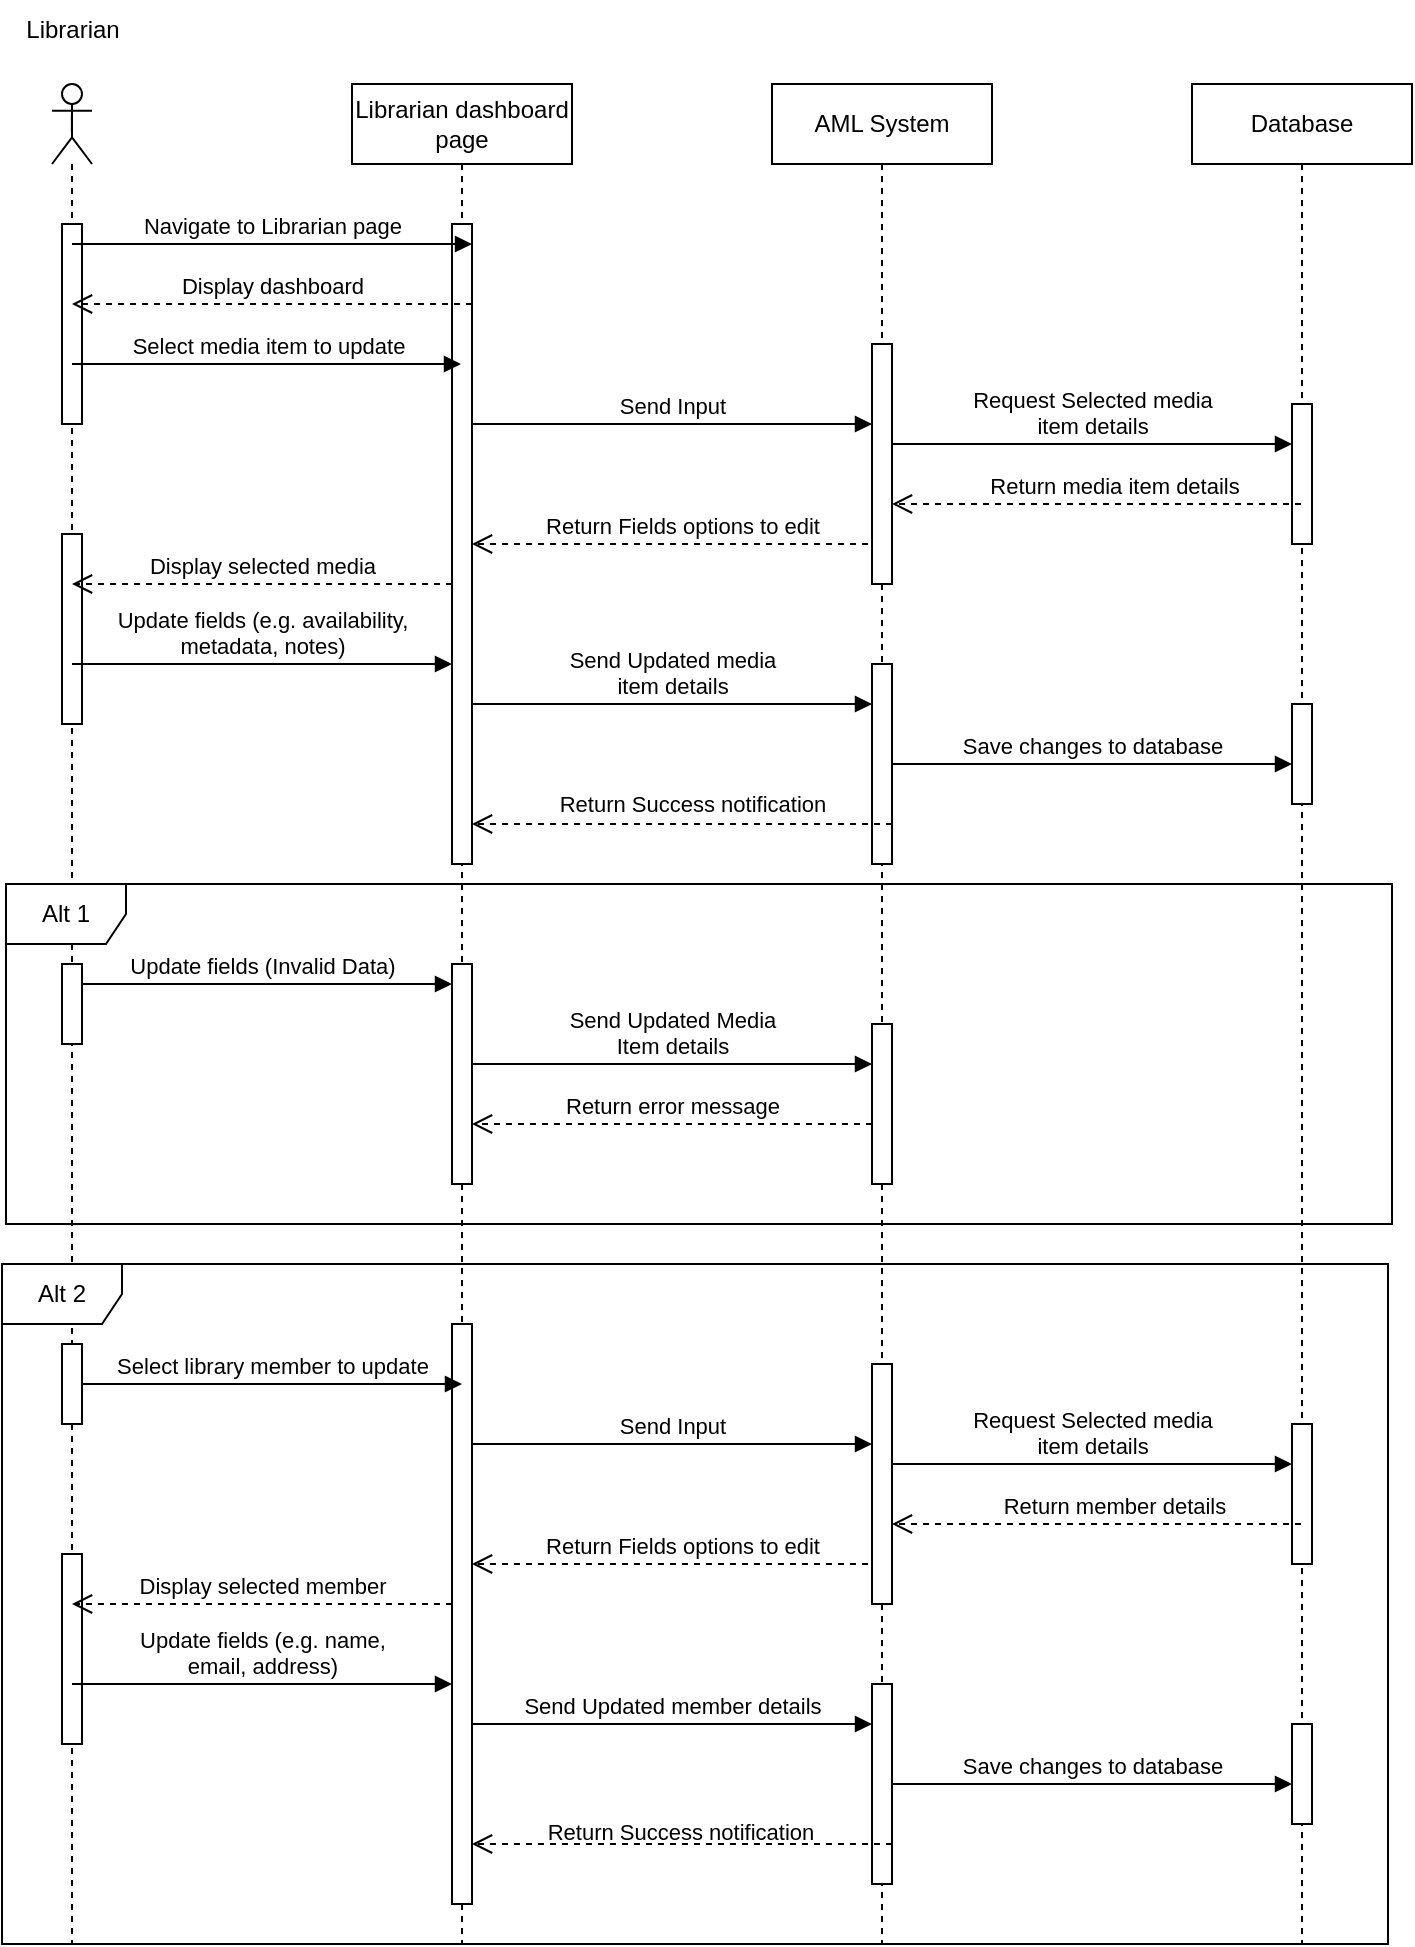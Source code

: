 <mxfile version="25.0.3">
  <diagram name="Page-1" id="BOX5vGInJ0zywoOtKv0E">
    <mxGraphModel dx="2656" dy="1124" grid="1" gridSize="10" guides="1" tooltips="1" connect="1" arrows="1" fold="1" page="1" pageScale="1" pageWidth="827" pageHeight="1169" math="0" shadow="0">
      <root>
        <mxCell id="0" />
        <mxCell id="1" parent="0" />
        <mxCell id="9BKgAm4bP_R_Mt-mLFQk-5" value="Librarian dashboard page" style="shape=umlLifeline;perimeter=lifelinePerimeter;whiteSpace=wrap;html=1;container=1;dropTarget=0;collapsible=0;recursiveResize=0;outlineConnect=0;portConstraint=eastwest;newEdgeStyle={&quot;curved&quot;:0,&quot;rounded&quot;:0};" vertex="1" parent="1">
          <mxGeometry x="1000" y="80" width="110" height="930" as="geometry" />
        </mxCell>
        <mxCell id="9BKgAm4bP_R_Mt-mLFQk-10" value="" style="html=1;points=[[0,0,0,0,5],[0,1,0,0,-5],[1,0,0,0,5],[1,1,0,0,-5]];perimeter=orthogonalPerimeter;outlineConnect=0;targetShapes=umlLifeline;portConstraint=eastwest;newEdgeStyle={&quot;curved&quot;:0,&quot;rounded&quot;:0};" vertex="1" parent="9BKgAm4bP_R_Mt-mLFQk-5">
          <mxGeometry x="50" y="70" width="10" height="320" as="geometry" />
        </mxCell>
        <mxCell id="9BKgAm4bP_R_Mt-mLFQk-61" value="" style="html=1;points=[[0,0,0,0,5],[0,1,0,0,-5],[1,0,0,0,5],[1,1,0,0,-5]];perimeter=orthogonalPerimeter;outlineConnect=0;targetShapes=umlLifeline;portConstraint=eastwest;newEdgeStyle={&quot;curved&quot;:0,&quot;rounded&quot;:0};" vertex="1" parent="1">
          <mxGeometry x="1050" y="700" width="10" height="290" as="geometry" />
        </mxCell>
        <mxCell id="9BKgAm4bP_R_Mt-mLFQk-1" value="l" style="shape=umlLifeline;perimeter=lifelinePerimeter;whiteSpace=wrap;html=1;container=1;dropTarget=0;collapsible=0;recursiveResize=0;outlineConnect=0;portConstraint=eastwest;newEdgeStyle={&quot;curved&quot;:0,&quot;rounded&quot;:0};participant=umlActor;" vertex="1" parent="1">
          <mxGeometry x="850" y="80" width="20" height="930" as="geometry" />
        </mxCell>
        <mxCell id="9BKgAm4bP_R_Mt-mLFQk-9" value="" style="html=1;points=[[0,0,0,0,5],[0,1,0,0,-5],[1,0,0,0,5],[1,1,0,0,-5]];perimeter=orthogonalPerimeter;outlineConnect=0;targetShapes=umlLifeline;portConstraint=eastwest;newEdgeStyle={&quot;curved&quot;:0,&quot;rounded&quot;:0};" vertex="1" parent="9BKgAm4bP_R_Mt-mLFQk-1">
          <mxGeometry x="5" y="70" width="10" height="100" as="geometry" />
        </mxCell>
        <mxCell id="9BKgAm4bP_R_Mt-mLFQk-25" value="" style="html=1;points=[[0,0,0,0,5],[0,1,0,0,-5],[1,0,0,0,5],[1,1,0,0,-5]];perimeter=orthogonalPerimeter;outlineConnect=0;targetShapes=umlLifeline;portConstraint=eastwest;newEdgeStyle={&quot;curved&quot;:0,&quot;rounded&quot;:0};" vertex="1" parent="9BKgAm4bP_R_Mt-mLFQk-1">
          <mxGeometry x="5" y="225" width="10" height="95" as="geometry" />
        </mxCell>
        <mxCell id="9BKgAm4bP_R_Mt-mLFQk-4" value="Librarian" style="text;html=1;align=center;verticalAlign=middle;resizable=0;points=[];autosize=1;strokeColor=none;fillColor=none;" vertex="1" parent="1">
          <mxGeometry x="825" y="38" width="70" height="30" as="geometry" />
        </mxCell>
        <mxCell id="9BKgAm4bP_R_Mt-mLFQk-7" value="AML System" style="shape=umlLifeline;perimeter=lifelinePerimeter;whiteSpace=wrap;html=1;container=1;dropTarget=0;collapsible=0;recursiveResize=0;outlineConnect=0;portConstraint=eastwest;newEdgeStyle={&quot;curved&quot;:0,&quot;rounded&quot;:0};" vertex="1" parent="1">
          <mxGeometry x="1210" y="80" width="110" height="930" as="geometry" />
        </mxCell>
        <mxCell id="9BKgAm4bP_R_Mt-mLFQk-17" value="" style="html=1;points=[[0,0,0,0,5],[0,1,0,0,-5],[1,0,0,0,5],[1,1,0,0,-5]];perimeter=orthogonalPerimeter;outlineConnect=0;targetShapes=umlLifeline;portConstraint=eastwest;newEdgeStyle={&quot;curved&quot;:0,&quot;rounded&quot;:0};" vertex="1" parent="9BKgAm4bP_R_Mt-mLFQk-7">
          <mxGeometry x="50" y="290" width="10" height="100" as="geometry" />
        </mxCell>
        <mxCell id="9BKgAm4bP_R_Mt-mLFQk-8" value="Database" style="shape=umlLifeline;perimeter=lifelinePerimeter;whiteSpace=wrap;html=1;container=1;dropTarget=0;collapsible=0;recursiveResize=0;outlineConnect=0;portConstraint=eastwest;newEdgeStyle={&quot;curved&quot;:0,&quot;rounded&quot;:0};" vertex="1" parent="1">
          <mxGeometry x="1420" y="80" width="110" height="930" as="geometry" />
        </mxCell>
        <mxCell id="9BKgAm4bP_R_Mt-mLFQk-21" value="" style="html=1;points=[[0,0,0,0,5],[0,1,0,0,-5],[1,0,0,0,5],[1,1,0,0,-5]];perimeter=orthogonalPerimeter;outlineConnect=0;targetShapes=umlLifeline;portConstraint=eastwest;newEdgeStyle={&quot;curved&quot;:0,&quot;rounded&quot;:0};" vertex="1" parent="9BKgAm4bP_R_Mt-mLFQk-8">
          <mxGeometry x="50" y="160" width="10" height="70" as="geometry" />
        </mxCell>
        <mxCell id="9BKgAm4bP_R_Mt-mLFQk-29" value="" style="html=1;points=[[0,0,0,0,5],[0,1,0,0,-5],[1,0,0,0,5],[1,1,0,0,-5]];perimeter=orthogonalPerimeter;outlineConnect=0;targetShapes=umlLifeline;portConstraint=eastwest;newEdgeStyle={&quot;curved&quot;:0,&quot;rounded&quot;:0};" vertex="1" parent="9BKgAm4bP_R_Mt-mLFQk-8">
          <mxGeometry x="50" y="310" width="10" height="50" as="geometry" />
        </mxCell>
        <mxCell id="9BKgAm4bP_R_Mt-mLFQk-11" value="Navigate to Librarian page" style="html=1;verticalAlign=bottom;endArrow=block;curved=0;rounded=0;" edge="1" parent="1">
          <mxGeometry width="80" relative="1" as="geometry">
            <mxPoint x="860" y="160" as="sourcePoint" />
            <mxPoint x="1060" y="160" as="targetPoint" />
          </mxGeometry>
        </mxCell>
        <mxCell id="9BKgAm4bP_R_Mt-mLFQk-12" value="Display dashboard" style="html=1;verticalAlign=bottom;endArrow=open;dashed=1;endSize=8;curved=0;rounded=0;" edge="1" parent="1">
          <mxGeometry relative="1" as="geometry">
            <mxPoint x="1060" y="190" as="sourcePoint" />
            <mxPoint x="860" y="190" as="targetPoint" />
          </mxGeometry>
        </mxCell>
        <mxCell id="9BKgAm4bP_R_Mt-mLFQk-13" value="Select media item to update" style="html=1;verticalAlign=bottom;endArrow=block;curved=0;rounded=0;" edge="1" parent="1" target="9BKgAm4bP_R_Mt-mLFQk-5">
          <mxGeometry width="80" relative="1" as="geometry">
            <mxPoint x="860" y="220" as="sourcePoint" />
            <mxPoint x="1145" y="220" as="targetPoint" />
            <Array as="points">
              <mxPoint x="1020" y="220" />
            </Array>
          </mxGeometry>
        </mxCell>
        <mxCell id="9BKgAm4bP_R_Mt-mLFQk-14" value="Display selected media" style="html=1;verticalAlign=bottom;endArrow=open;dashed=1;endSize=8;curved=0;rounded=0;" edge="1" parent="1">
          <mxGeometry relative="1" as="geometry">
            <mxPoint x="1050" y="330" as="sourcePoint" />
            <mxPoint x="860" y="330" as="targetPoint" />
          </mxGeometry>
        </mxCell>
        <mxCell id="9BKgAm4bP_R_Mt-mLFQk-15" value="Update fields (e.g. availability,&lt;div&gt;metadata, notes)&lt;/div&gt;" style="html=1;verticalAlign=bottom;endArrow=block;curved=0;rounded=0;" edge="1" parent="1">
          <mxGeometry width="80" relative="1" as="geometry">
            <mxPoint x="860" y="370" as="sourcePoint" />
            <mxPoint x="1050" y="370" as="targetPoint" />
          </mxGeometry>
        </mxCell>
        <mxCell id="9BKgAm4bP_R_Mt-mLFQk-16" value="Send Input" style="html=1;verticalAlign=bottom;endArrow=block;curved=0;rounded=0;" edge="1" parent="1">
          <mxGeometry width="80" relative="1" as="geometry">
            <mxPoint x="1060" y="250" as="sourcePoint" />
            <mxPoint x="1260" y="250" as="targetPoint" />
            <Array as="points" />
          </mxGeometry>
        </mxCell>
        <mxCell id="9BKgAm4bP_R_Mt-mLFQk-20" value="Request Selected media&lt;div&gt;item details&lt;/div&gt;" style="html=1;verticalAlign=bottom;endArrow=block;curved=0;rounded=0;" edge="1" parent="1">
          <mxGeometry width="80" relative="1" as="geometry">
            <mxPoint x="1270" y="260" as="sourcePoint" />
            <mxPoint x="1470" y="260" as="targetPoint" />
            <Array as="points" />
          </mxGeometry>
        </mxCell>
        <mxCell id="9BKgAm4bP_R_Mt-mLFQk-22" value="Return media item details" style="html=1;verticalAlign=bottom;endArrow=open;dashed=1;endSize=8;curved=0;rounded=0;" edge="1" parent="1" source="9BKgAm4bP_R_Mt-mLFQk-27">
          <mxGeometry x="1" y="-115" relative="1" as="geometry">
            <mxPoint x="1474.5" y="290" as="sourcePoint" />
            <mxPoint x="1264.5" y="290" as="targetPoint" />
            <mxPoint x="1" as="offset" />
          </mxGeometry>
        </mxCell>
        <mxCell id="9BKgAm4bP_R_Mt-mLFQk-24" value="Return Fields options to edit" style="html=1;verticalAlign=bottom;endArrow=open;dashed=1;endSize=8;curved=0;rounded=0;" edge="1" parent="1">
          <mxGeometry relative="1" as="geometry">
            <mxPoint x="1270" y="310" as="sourcePoint" />
            <mxPoint x="1060" y="310" as="targetPoint" />
          </mxGeometry>
        </mxCell>
        <mxCell id="9BKgAm4bP_R_Mt-mLFQk-26" value="Send Updated media&lt;div&gt;item details&lt;/div&gt;" style="html=1;verticalAlign=bottom;endArrow=block;curved=0;rounded=0;" edge="1" parent="1">
          <mxGeometry width="80" relative="1" as="geometry">
            <mxPoint x="1060" y="390" as="sourcePoint" />
            <mxPoint x="1260" y="390" as="targetPoint" />
            <Array as="points" />
          </mxGeometry>
        </mxCell>
        <mxCell id="9BKgAm4bP_R_Mt-mLFQk-28" value="" style="html=1;verticalAlign=bottom;endArrow=open;dashed=1;endSize=8;curved=0;rounded=0;" edge="1" parent="1" target="9BKgAm4bP_R_Mt-mLFQk-27">
          <mxGeometry relative="1" as="geometry">
            <mxPoint x="1474.5" y="290" as="sourcePoint" />
            <mxPoint x="1264.5" y="290" as="targetPoint" />
          </mxGeometry>
        </mxCell>
        <mxCell id="9BKgAm4bP_R_Mt-mLFQk-27" value="" style="html=1;points=[[0,0,0,0,5],[0,1,0,0,-5],[1,0,0,0,5],[1,1,0,0,-5]];perimeter=orthogonalPerimeter;outlineConnect=0;targetShapes=umlLifeline;portConstraint=eastwest;newEdgeStyle={&quot;curved&quot;:0,&quot;rounded&quot;:0};" vertex="1" parent="1">
          <mxGeometry x="1260" y="210" width="10" height="120" as="geometry" />
        </mxCell>
        <mxCell id="9BKgAm4bP_R_Mt-mLFQk-30" value="Save changes to database" style="html=1;verticalAlign=bottom;endArrow=block;curved=0;rounded=0;" edge="1" parent="1">
          <mxGeometry width="80" relative="1" as="geometry">
            <mxPoint x="1270" y="420" as="sourcePoint" />
            <mxPoint x="1470" y="420" as="targetPoint" />
            <Array as="points" />
          </mxGeometry>
        </mxCell>
        <mxCell id="9BKgAm4bP_R_Mt-mLFQk-31" value="" style="html=1;verticalAlign=bottom;endArrow=open;dashed=1;endSize=8;curved=0;rounded=0;" edge="1" parent="1" target="9BKgAm4bP_R_Mt-mLFQk-10">
          <mxGeometry relative="1" as="geometry">
            <mxPoint x="1270" y="450" as="sourcePoint" />
            <mxPoint x="1065.5" y="450" as="targetPoint" />
          </mxGeometry>
        </mxCell>
        <mxCell id="9BKgAm4bP_R_Mt-mLFQk-33" value="Return Success notification" style="edgeLabel;html=1;align=center;verticalAlign=middle;resizable=0;points=[];" vertex="1" connectable="0" parent="9BKgAm4bP_R_Mt-mLFQk-31">
          <mxGeometry x="0.1" y="-4" relative="1" as="geometry">
            <mxPoint x="15" y="-6" as="offset" />
          </mxGeometry>
        </mxCell>
        <mxCell id="9BKgAm4bP_R_Mt-mLFQk-34" value="Alt 1" style="shape=umlFrame;whiteSpace=wrap;html=1;pointerEvents=0;" vertex="1" parent="1">
          <mxGeometry x="827" y="480" width="693" height="170" as="geometry" />
        </mxCell>
        <mxCell id="9BKgAm4bP_R_Mt-mLFQk-35" value="" style="html=1;points=[[0,0,0,0,5],[0,1,0,0,-5],[1,0,0,0,5],[1,1,0,0,-5]];perimeter=orthogonalPerimeter;outlineConnect=0;targetShapes=umlLifeline;portConstraint=eastwest;newEdgeStyle={&quot;curved&quot;:0,&quot;rounded&quot;:0};" vertex="1" parent="1">
          <mxGeometry x="1050" y="520" width="10" height="110" as="geometry" />
        </mxCell>
        <mxCell id="9BKgAm4bP_R_Mt-mLFQk-36" value="" style="html=1;points=[[0,0,0,0,5],[0,1,0,0,-5],[1,0,0,0,5],[1,1,0,0,-5]];perimeter=orthogonalPerimeter;outlineConnect=0;targetShapes=umlLifeline;portConstraint=eastwest;newEdgeStyle={&quot;curved&quot;:0,&quot;rounded&quot;:0};" vertex="1" parent="1">
          <mxGeometry x="1260" y="550" width="10" height="80" as="geometry" />
        </mxCell>
        <mxCell id="9BKgAm4bP_R_Mt-mLFQk-37" value="Send Updated Media&lt;div&gt;Item details&lt;/div&gt;" style="html=1;verticalAlign=bottom;endArrow=block;curved=0;rounded=0;" edge="1" parent="1">
          <mxGeometry width="80" relative="1" as="geometry">
            <mxPoint x="1060" y="570" as="sourcePoint" />
            <mxPoint x="1260" y="570" as="targetPoint" />
            <Array as="points" />
          </mxGeometry>
        </mxCell>
        <mxCell id="9BKgAm4bP_R_Mt-mLFQk-38" value="Return error message" style="html=1;verticalAlign=bottom;endArrow=open;dashed=1;endSize=8;curved=0;rounded=0;" edge="1" parent="1">
          <mxGeometry relative="1" as="geometry">
            <mxPoint x="1260" y="600" as="sourcePoint" />
            <mxPoint x="1060" y="600" as="targetPoint" />
          </mxGeometry>
        </mxCell>
        <mxCell id="9BKgAm4bP_R_Mt-mLFQk-39" value="Update fields (Invalid Data)" style="html=1;verticalAlign=bottom;endArrow=block;curved=0;rounded=0;" edge="1" parent="1">
          <mxGeometry width="80" relative="1" as="geometry">
            <mxPoint x="860" y="530" as="sourcePoint" />
            <mxPoint x="1050" y="530" as="targetPoint" />
          </mxGeometry>
        </mxCell>
        <mxCell id="9BKgAm4bP_R_Mt-mLFQk-40" value="" style="html=1;points=[[0,0,0,0,5],[0,1,0,0,-5],[1,0,0,0,5],[1,1,0,0,-5]];perimeter=orthogonalPerimeter;outlineConnect=0;targetShapes=umlLifeline;portConstraint=eastwest;newEdgeStyle={&quot;curved&quot;:0,&quot;rounded&quot;:0};" vertex="1" parent="1">
          <mxGeometry x="855" y="520" width="10" height="40" as="geometry" />
        </mxCell>
        <mxCell id="9BKgAm4bP_R_Mt-mLFQk-41" value="Alt 2" style="shape=umlFrame;whiteSpace=wrap;html=1;pointerEvents=0;" vertex="1" parent="1">
          <mxGeometry x="825" y="670" width="693" height="340" as="geometry" />
        </mxCell>
        <mxCell id="9BKgAm4bP_R_Mt-mLFQk-42" value="" style="html=1;points=[[0,0,0,0,5],[0,1,0,0,-5],[1,0,0,0,5],[1,1,0,0,-5]];perimeter=orthogonalPerimeter;outlineConnect=0;targetShapes=umlLifeline;portConstraint=eastwest;newEdgeStyle={&quot;curved&quot;:0,&quot;rounded&quot;:0};" vertex="1" parent="1">
          <mxGeometry x="855" y="815" width="10" height="95" as="geometry" />
        </mxCell>
        <mxCell id="9BKgAm4bP_R_Mt-mLFQk-43" value="" style="html=1;points=[[0,0,0,0,5],[0,1,0,0,-5],[1,0,0,0,5],[1,1,0,0,-5]];perimeter=orthogonalPerimeter;outlineConnect=0;targetShapes=umlLifeline;portConstraint=eastwest;newEdgeStyle={&quot;curved&quot;:0,&quot;rounded&quot;:0};" vertex="1" parent="1">
          <mxGeometry x="1260" y="880" width="10" height="100" as="geometry" />
        </mxCell>
        <mxCell id="9BKgAm4bP_R_Mt-mLFQk-44" value="" style="html=1;points=[[0,0,0,0,5],[0,1,0,0,-5],[1,0,0,0,5],[1,1,0,0,-5]];perimeter=orthogonalPerimeter;outlineConnect=0;targetShapes=umlLifeline;portConstraint=eastwest;newEdgeStyle={&quot;curved&quot;:0,&quot;rounded&quot;:0};" vertex="1" parent="1">
          <mxGeometry x="1470" y="750" width="10" height="70" as="geometry" />
        </mxCell>
        <mxCell id="9BKgAm4bP_R_Mt-mLFQk-45" value="" style="html=1;points=[[0,0,0,0,5],[0,1,0,0,-5],[1,0,0,0,5],[1,1,0,0,-5]];perimeter=orthogonalPerimeter;outlineConnect=0;targetShapes=umlLifeline;portConstraint=eastwest;newEdgeStyle={&quot;curved&quot;:0,&quot;rounded&quot;:0};" vertex="1" parent="1">
          <mxGeometry x="1470" y="900" width="10" height="50" as="geometry" />
        </mxCell>
        <mxCell id="9BKgAm4bP_R_Mt-mLFQk-46" value="Select library member to update" style="html=1;verticalAlign=bottom;endArrow=block;curved=0;rounded=0;" edge="1" parent="1" source="9BKgAm4bP_R_Mt-mLFQk-59">
          <mxGeometry width="80" relative="1" as="geometry">
            <mxPoint x="860" y="730" as="sourcePoint" />
            <mxPoint x="1055" y="730" as="targetPoint" />
            <Array as="points">
              <mxPoint x="1020" y="730" />
            </Array>
          </mxGeometry>
        </mxCell>
        <mxCell id="9BKgAm4bP_R_Mt-mLFQk-47" value="Display selected member" style="html=1;verticalAlign=bottom;endArrow=open;dashed=1;endSize=8;curved=0;rounded=0;" edge="1" parent="1">
          <mxGeometry relative="1" as="geometry">
            <mxPoint x="1050" y="840" as="sourcePoint" />
            <mxPoint x="860" y="840" as="targetPoint" />
          </mxGeometry>
        </mxCell>
        <mxCell id="9BKgAm4bP_R_Mt-mLFQk-48" value="Update fields (e.g. name,&lt;div&gt;email, address)&lt;/div&gt;" style="html=1;verticalAlign=bottom;endArrow=block;curved=0;rounded=0;" edge="1" parent="1">
          <mxGeometry width="80" relative="1" as="geometry">
            <mxPoint x="860" y="880" as="sourcePoint" />
            <mxPoint x="1050" y="880" as="targetPoint" />
          </mxGeometry>
        </mxCell>
        <mxCell id="9BKgAm4bP_R_Mt-mLFQk-49" value="Send Input" style="html=1;verticalAlign=bottom;endArrow=block;curved=0;rounded=0;" edge="1" parent="1">
          <mxGeometry width="80" relative="1" as="geometry">
            <mxPoint x="1060" y="760" as="sourcePoint" />
            <mxPoint x="1260" y="760" as="targetPoint" />
            <Array as="points" />
          </mxGeometry>
        </mxCell>
        <mxCell id="9BKgAm4bP_R_Mt-mLFQk-50" value="Request Selected media&lt;div&gt;item details&lt;/div&gt;" style="html=1;verticalAlign=bottom;endArrow=block;curved=0;rounded=0;" edge="1" parent="1">
          <mxGeometry width="80" relative="1" as="geometry">
            <mxPoint x="1270" y="770" as="sourcePoint" />
            <mxPoint x="1470" y="770" as="targetPoint" />
            <Array as="points" />
          </mxGeometry>
        </mxCell>
        <mxCell id="9BKgAm4bP_R_Mt-mLFQk-51" value="Return member details" style="html=1;verticalAlign=bottom;endArrow=open;dashed=1;endSize=8;curved=0;rounded=0;" edge="1" parent="1" source="9BKgAm4bP_R_Mt-mLFQk-55">
          <mxGeometry x="1" y="-115" relative="1" as="geometry">
            <mxPoint x="1474.5" y="800" as="sourcePoint" />
            <mxPoint x="1264.5" y="800" as="targetPoint" />
            <mxPoint x="1" as="offset" />
          </mxGeometry>
        </mxCell>
        <mxCell id="9BKgAm4bP_R_Mt-mLFQk-52" value="Return Fields options to edit" style="html=1;verticalAlign=bottom;endArrow=open;dashed=1;endSize=8;curved=0;rounded=0;" edge="1" parent="1">
          <mxGeometry relative="1" as="geometry">
            <mxPoint x="1270" y="820" as="sourcePoint" />
            <mxPoint x="1060" y="820" as="targetPoint" />
          </mxGeometry>
        </mxCell>
        <mxCell id="9BKgAm4bP_R_Mt-mLFQk-53" value="Send Updated member details" style="html=1;verticalAlign=bottom;endArrow=block;curved=0;rounded=0;" edge="1" parent="1">
          <mxGeometry width="80" relative="1" as="geometry">
            <mxPoint x="1060" y="900" as="sourcePoint" />
            <mxPoint x="1260" y="900" as="targetPoint" />
            <Array as="points" />
          </mxGeometry>
        </mxCell>
        <mxCell id="9BKgAm4bP_R_Mt-mLFQk-54" value="" style="html=1;verticalAlign=bottom;endArrow=open;dashed=1;endSize=8;curved=0;rounded=0;" edge="1" parent="1" target="9BKgAm4bP_R_Mt-mLFQk-55">
          <mxGeometry relative="1" as="geometry">
            <mxPoint x="1474.5" y="800" as="sourcePoint" />
            <mxPoint x="1264.5" y="800" as="targetPoint" />
          </mxGeometry>
        </mxCell>
        <mxCell id="9BKgAm4bP_R_Mt-mLFQk-55" value="" style="html=1;points=[[0,0,0,0,5],[0,1,0,0,-5],[1,0,0,0,5],[1,1,0,0,-5]];perimeter=orthogonalPerimeter;outlineConnect=0;targetShapes=umlLifeline;portConstraint=eastwest;newEdgeStyle={&quot;curved&quot;:0,&quot;rounded&quot;:0};" vertex="1" parent="1">
          <mxGeometry x="1260" y="720" width="10" height="120" as="geometry" />
        </mxCell>
        <mxCell id="9BKgAm4bP_R_Mt-mLFQk-56" value="Save changes to database" style="html=1;verticalAlign=bottom;endArrow=block;curved=0;rounded=0;" edge="1" parent="1">
          <mxGeometry width="80" relative="1" as="geometry">
            <mxPoint x="1270" y="930" as="sourcePoint" />
            <mxPoint x="1470" y="930" as="targetPoint" />
            <Array as="points" />
          </mxGeometry>
        </mxCell>
        <mxCell id="9BKgAm4bP_R_Mt-mLFQk-57" value="" style="html=1;verticalAlign=bottom;endArrow=open;dashed=1;endSize=8;curved=0;rounded=0;" edge="1" parent="1" source="9BKgAm4bP_R_Mt-mLFQk-61">
          <mxGeometry relative="1" as="geometry">
            <mxPoint x="1270" y="960" as="sourcePoint" />
            <mxPoint x="1060" y="960" as="targetPoint" />
          </mxGeometry>
        </mxCell>
        <mxCell id="9BKgAm4bP_R_Mt-mLFQk-58" value="Return Success notification" style="edgeLabel;html=1;align=center;verticalAlign=middle;resizable=0;points=[];" vertex="1" connectable="0" parent="9BKgAm4bP_R_Mt-mLFQk-57">
          <mxGeometry x="0.1" y="-4" relative="1" as="geometry">
            <mxPoint x="100" y="-6" as="offset" />
          </mxGeometry>
        </mxCell>
        <mxCell id="9BKgAm4bP_R_Mt-mLFQk-60" value="" style="html=1;verticalAlign=bottom;endArrow=block;curved=0;rounded=0;" edge="1" parent="1" target="9BKgAm4bP_R_Mt-mLFQk-59">
          <mxGeometry width="80" relative="1" as="geometry">
            <mxPoint x="860" y="730" as="sourcePoint" />
            <mxPoint x="1055" y="730" as="targetPoint" />
            <Array as="points" />
          </mxGeometry>
        </mxCell>
        <mxCell id="9BKgAm4bP_R_Mt-mLFQk-59" value="" style="html=1;points=[[0,0,0,0,5],[0,1,0,0,-5],[1,0,0,0,5],[1,1,0,0,-5]];perimeter=orthogonalPerimeter;outlineConnect=0;targetShapes=umlLifeline;portConstraint=eastwest;newEdgeStyle={&quot;curved&quot;:0,&quot;rounded&quot;:0};" vertex="1" parent="1">
          <mxGeometry x="855" y="710" width="10" height="40" as="geometry" />
        </mxCell>
        <mxCell id="9BKgAm4bP_R_Mt-mLFQk-62" value="" style="html=1;verticalAlign=bottom;endArrow=open;dashed=1;endSize=8;curved=0;rounded=0;" edge="1" parent="1" target="9BKgAm4bP_R_Mt-mLFQk-61">
          <mxGeometry relative="1" as="geometry">
            <mxPoint x="1270" y="960" as="sourcePoint" />
            <mxPoint x="1060" y="960" as="targetPoint" />
          </mxGeometry>
        </mxCell>
      </root>
    </mxGraphModel>
  </diagram>
</mxfile>
